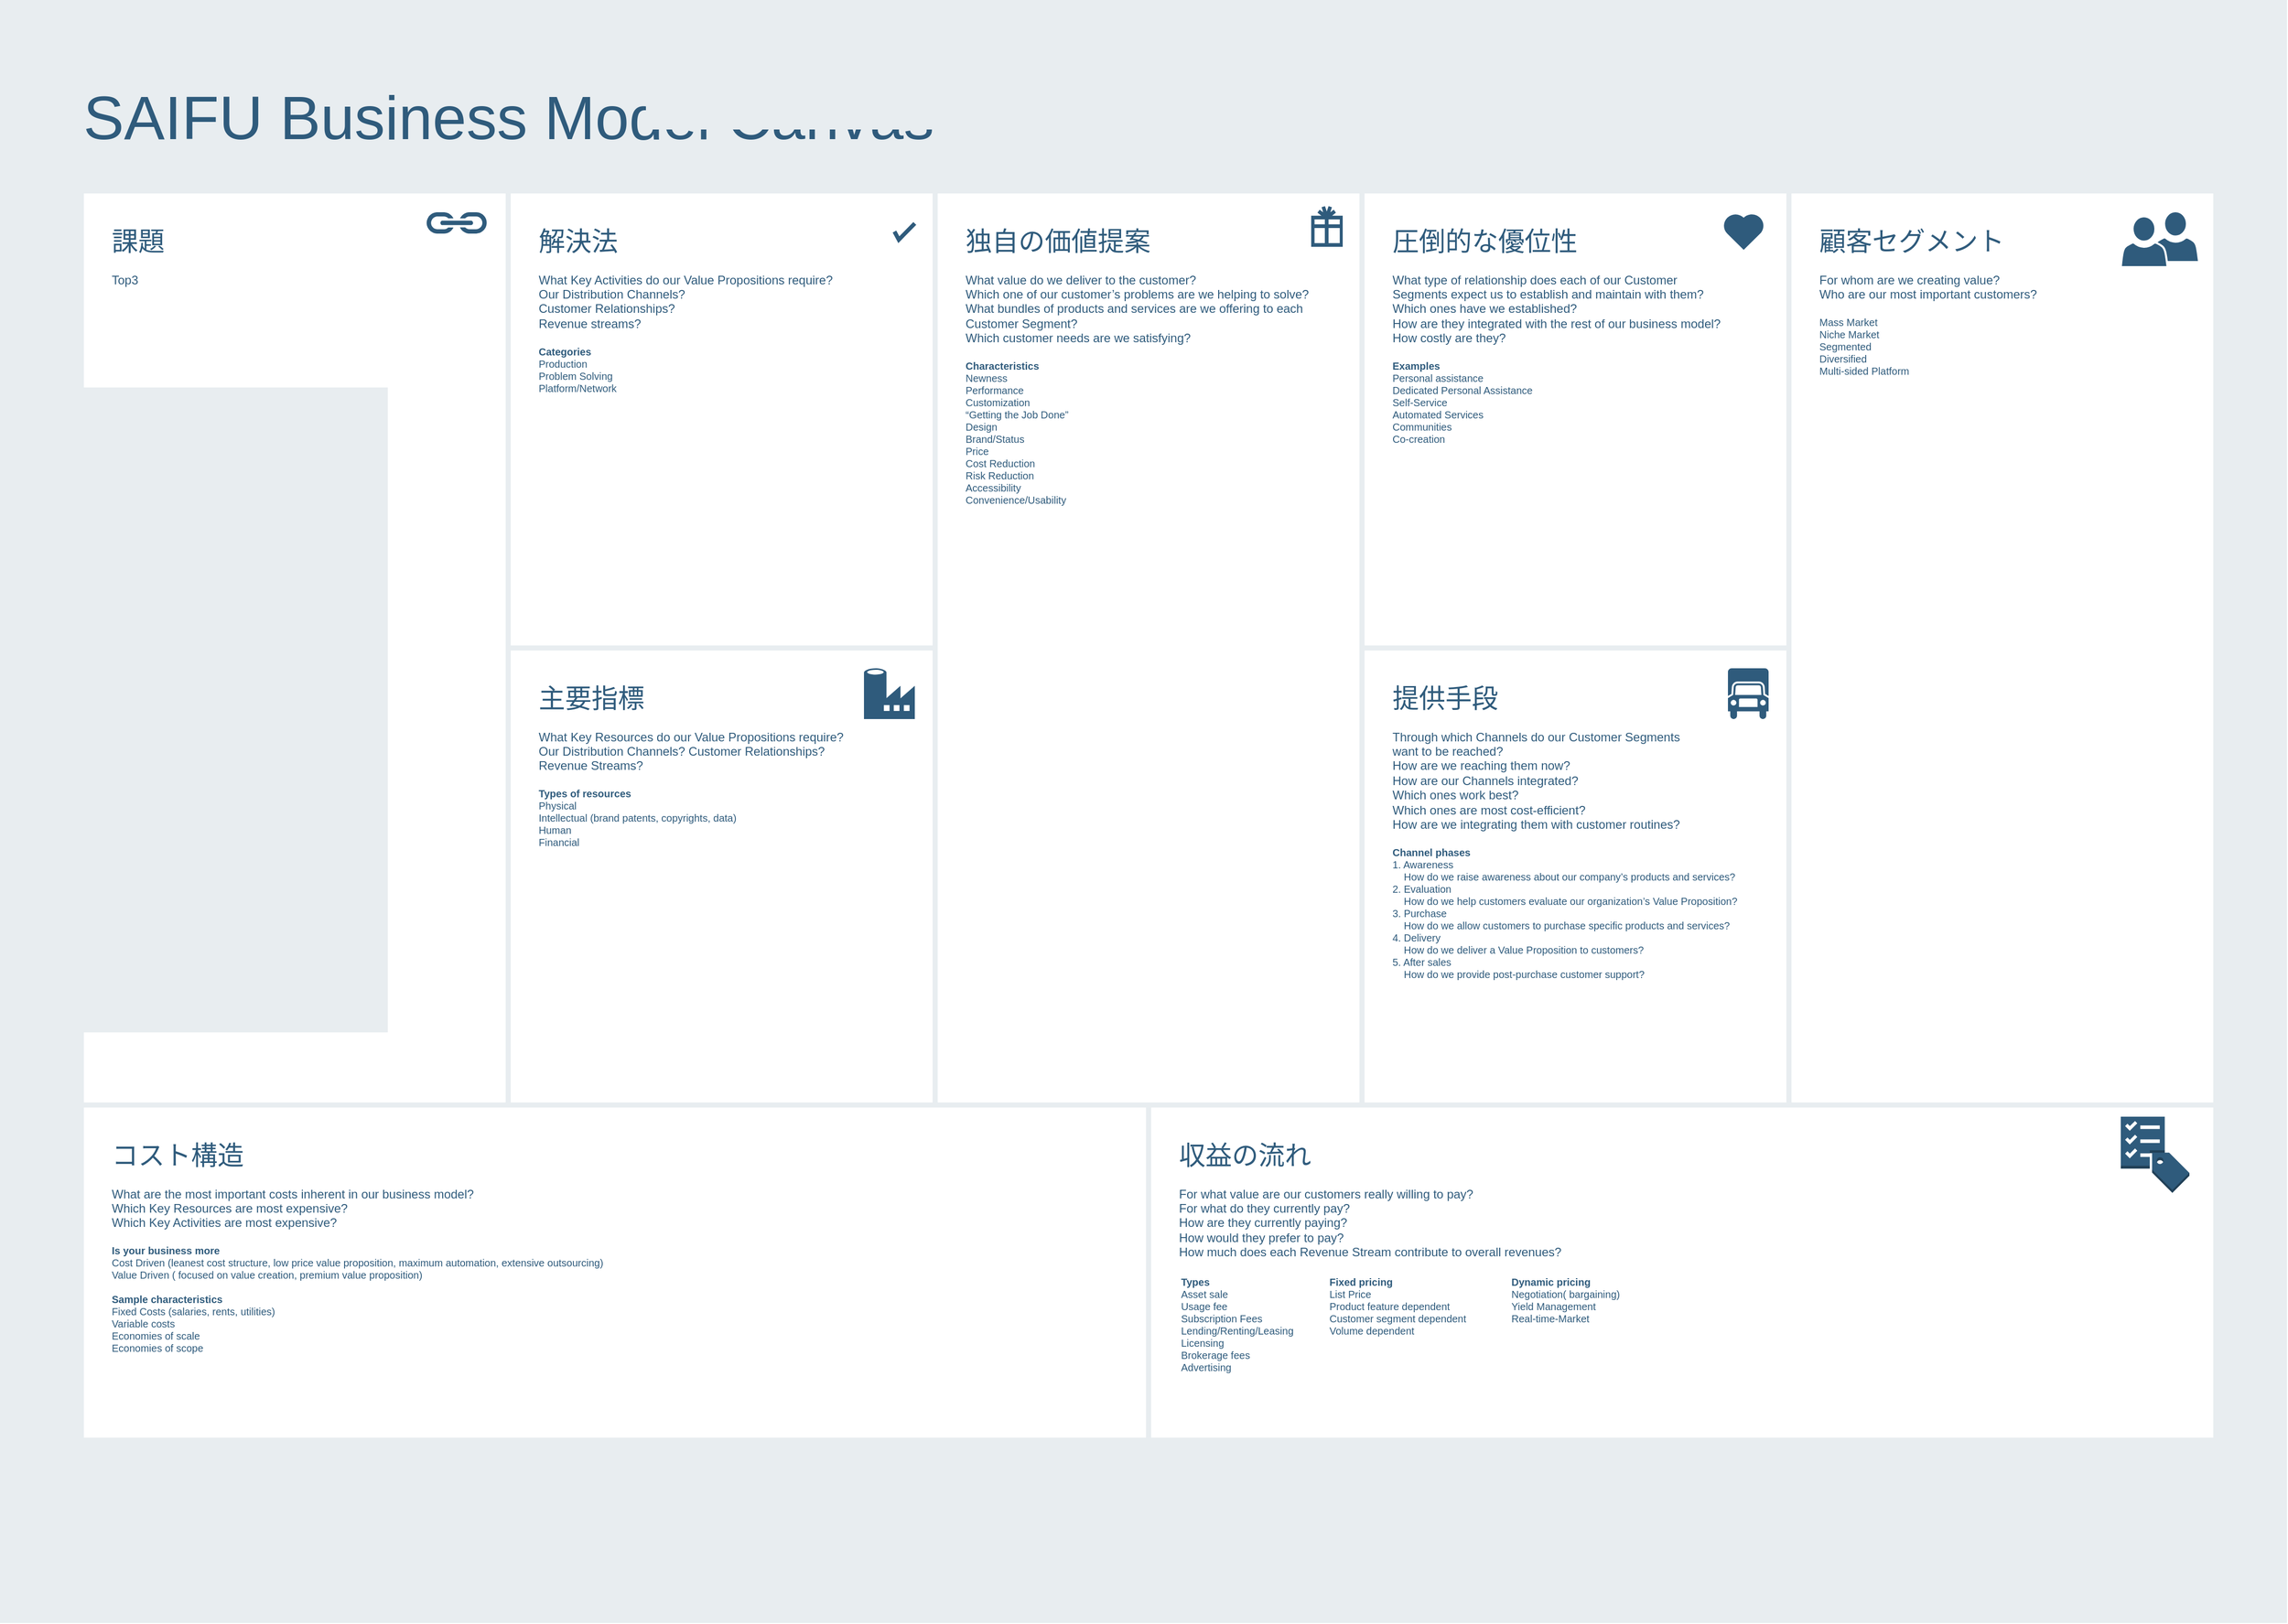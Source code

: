 <mxfile pages="3">
    <diagram id="PXbgpaWx_zOb6CSULYio" name="LeanCanvas">
        <mxGraphModel dx="1102" dy="563" grid="1" gridSize="10" guides="1" tooltips="1" connect="1" arrows="1" fold="1" page="1" pageScale="1" pageWidth="1169" pageHeight="827" math="0" shadow="0">
            <root>
                <mxCell id="Wdu5Wqdw0A0nMoDMASuV-0"/>
                <mxCell id="Wdu5Wqdw0A0nMoDMASuV-1" parent="Wdu5Wqdw0A0nMoDMASuV-0"/>
                <mxCell id="ozSw9ZhxZVdoF7WeQp9g-0" value="" style="rounded=0;whiteSpace=wrap;html=1;shadow=0;labelBackgroundColor=none;strokeColor=none;strokeWidth=3;fillColor=#e8edf0;fontSize=60;fontColor=#2F5B7C;align=left;" parent="Wdu5Wqdw0A0nMoDMASuV-1" vertex="1">
                    <mxGeometry x="20" y="20" width="2250" height="1598" as="geometry"/>
                </mxCell>
                <mxCell id="ozSw9ZhxZVdoF7WeQp9g-1" value="&lt;div style=&quot;font-size: 26px&quot;&gt;圧倒的な優位性&lt;/div&gt;&lt;div&gt;&lt;br&gt;&lt;/div&gt;&lt;div&gt;What type of relationship does each of our Customer&lt;/div&gt;&lt;div&gt;Segments expect us to establish and maintain with them?&lt;/div&gt;&lt;div&gt;Which ones have we established?&lt;/div&gt;&lt;div&gt;How are they integrated with the rest of our business model?&lt;/div&gt;&lt;div&gt;How costly are they?&lt;/div&gt;&lt;div&gt;&lt;br&gt;&lt;/div&gt;&lt;div style=&quot;font-size: 10px&quot;&gt;&lt;font style=&quot;font-size: 10px&quot;&gt;&lt;b&gt;Examples&lt;/b&gt;&lt;/font&gt;&lt;/div&gt;&lt;div style=&quot;font-size: 10px&quot;&gt;&lt;font style=&quot;font-size: 10px&quot;&gt;Personal assistance&lt;/font&gt;&lt;/div&gt;&lt;div style=&quot;font-size: 10px&quot;&gt;&lt;font style=&quot;font-size: 10px&quot;&gt;Dedicated Personal Assistance&lt;/font&gt;&lt;/div&gt;&lt;div style=&quot;font-size: 10px&quot;&gt;&lt;font style=&quot;font-size: 10px&quot;&gt;Self-Service&lt;/font&gt;&lt;/div&gt;&lt;div style=&quot;font-size: 10px&quot;&gt;&lt;font style=&quot;font-size: 10px&quot;&gt;Automated Services&lt;/font&gt;&lt;/div&gt;&lt;div style=&quot;font-size: 10px&quot;&gt;&lt;font style=&quot;font-size: 10px&quot;&gt;Communities&lt;/font&gt;&lt;/div&gt;&lt;div style=&quot;font-size: 10px&quot;&gt;&lt;font style=&quot;font-size: 10px&quot;&gt;Co-creation&lt;/font&gt;&lt;/div&gt;" style="rounded=0;whiteSpace=wrap;html=1;shadow=0;labelBackgroundColor=none;strokeColor=#e8edf0;strokeWidth=5;fillColor=#ffffff;fontSize=12;fontColor=#2F5B7C;align=left;verticalAlign=top;spacing=30;" parent="Wdu5Wqdw0A0nMoDMASuV-1" vertex="1">
                    <mxGeometry x="1360" y="208" width="420" height="450" as="geometry"/>
                </mxCell>
                <mxCell id="ozSw9ZhxZVdoF7WeQp9g-2" value="&lt;font&gt;&lt;span style=&quot;font-size: 26px&quot;&gt;課題&lt;/span&gt;&lt;br&gt;&lt;/font&gt;&lt;font style=&quot;font-size: 12px&quot;&gt;&lt;br style=&quot;font-size: 12px&quot;&gt;Top3&lt;br&gt;&lt;/font&gt;" style="rounded=0;whiteSpace=wrap;html=1;shadow=0;labelBackgroundColor=none;strokeColor=#e8edf0;strokeWidth=5;fillColor=#ffffff;fontSize=12;fontColor=#2F5B7C;align=left;verticalAlign=top;spacing=30;" parent="Wdu5Wqdw0A0nMoDMASuV-1" vertex="1">
                    <mxGeometry x="100" y="208" width="420" height="900" as="geometry"/>
                </mxCell>
                <mxCell id="ozSw9ZhxZVdoF7WeQp9g-3" value="&lt;font&gt;&lt;span style=&quot;font-size: 26px&quot;&gt;解決法&lt;/span&gt;&lt;br style=&quot;font-size: 12px&quot;&gt;&lt;/font&gt;&lt;font&gt;&lt;br style=&quot;font-size: 12px&quot;&gt;&lt;div&gt;What Key Activities do our Value Propositions require?&lt;/div&gt;&lt;div&gt;Our Distribution Channels?&lt;/div&gt;&lt;div&gt;Customer Relationships?&lt;/div&gt;&lt;div&gt;Revenue streams?&lt;/div&gt;&lt;div&gt;&lt;br&gt;&lt;/div&gt;&lt;/font&gt;&lt;div style=&quot;font-size: 10px&quot;&gt;&lt;div&gt;&lt;b&gt;Categories&lt;/b&gt;&lt;/div&gt;&lt;div&gt;Production&lt;/div&gt;&lt;div&gt;Problem Solving&lt;/div&gt;&lt;div&gt;Platform/Network&lt;/div&gt;&lt;/div&gt;&lt;div&gt;&lt;br&gt;&lt;/div&gt;" style="rounded=0;whiteSpace=wrap;html=1;shadow=0;labelBackgroundColor=none;strokeColor=#e8edf0;strokeWidth=5;fillColor=#ffffff;fontSize=12;fontColor=#2F5B7C;align=left;verticalAlign=top;spacing=30;" parent="Wdu5Wqdw0A0nMoDMASuV-1" vertex="1">
                    <mxGeometry x="520" y="208" width="420" height="450" as="geometry"/>
                </mxCell>
                <mxCell id="ozSw9ZhxZVdoF7WeQp9g-4" value="&lt;div&gt;&lt;span style=&quot;font-size: 26px&quot;&gt;主要指標&lt;/span&gt;&lt;/div&gt;&lt;div&gt;&lt;br&gt;&lt;/div&gt;&lt;div&gt;What Key Resources do our Value Propositions require?&lt;/div&gt;&lt;div&gt;Our Distribution Channels? Customer Relationships?&lt;/div&gt;&lt;div&gt;Revenue Streams?&lt;/div&gt;&lt;div&gt;&lt;br&gt;&lt;/div&gt;&lt;div style=&quot;font-size: 10px&quot;&gt;&lt;font style=&quot;font-size: 10px&quot;&gt;&lt;b&gt;Types of resources&lt;/b&gt;&lt;/font&gt;&lt;/div&gt;&lt;div style=&quot;font-size: 10px&quot;&gt;&lt;font style=&quot;font-size: 10px&quot;&gt;Physical&lt;/font&gt;&lt;/div&gt;&lt;div style=&quot;font-size: 10px&quot;&gt;&lt;font style=&quot;font-size: 10px&quot;&gt;Intellectual (brand patents, copyrights, data)&lt;/font&gt;&lt;/div&gt;&lt;div style=&quot;font-size: 10px&quot;&gt;&lt;font style=&quot;font-size: 10px&quot;&gt;Human&lt;/font&gt;&lt;/div&gt;&lt;div style=&quot;font-size: 10px&quot;&gt;&lt;font style=&quot;font-size: 10px&quot;&gt;Financial&lt;/font&gt;&lt;/div&gt;" style="rounded=0;whiteSpace=wrap;html=1;shadow=0;labelBackgroundColor=none;strokeColor=#e8edf0;strokeWidth=5;fillColor=#ffffff;fontSize=12;fontColor=#2F5B7C;align=left;verticalAlign=top;spacing=30;" parent="Wdu5Wqdw0A0nMoDMASuV-1" vertex="1">
                    <mxGeometry x="520" y="658" width="420" height="450" as="geometry"/>
                </mxCell>
                <mxCell id="ozSw9ZhxZVdoF7WeQp9g-5" value="&lt;div style=&quot;font-size: 26px&quot;&gt;独自の価値提案&lt;/div&gt;&lt;div&gt;&lt;br&gt;&lt;/div&gt;&lt;div&gt;What value do we deliver to the customer?&lt;/div&gt;&lt;div&gt;Which one of our customer’s problems are we helping to solve?&lt;/div&gt;&lt;div&gt;What bundles of products and services are we offering to each Customer Segment?&lt;/div&gt;&lt;div&gt;Which customer needs are we satisfying?&lt;/div&gt;&lt;div&gt;&lt;br&gt;&lt;/div&gt;&lt;div style=&quot;font-size: 10px&quot;&gt;&lt;font style=&quot;font-size: 10px&quot;&gt;&lt;b&gt;Characteristics&lt;/b&gt;&lt;/font&gt;&lt;/div&gt;&lt;div style=&quot;font-size: 10px&quot;&gt;&lt;font style=&quot;font-size: 10px&quot;&gt;Newness&lt;/font&gt;&lt;/div&gt;&lt;div style=&quot;font-size: 10px&quot;&gt;&lt;font style=&quot;font-size: 10px&quot;&gt;Performance&lt;/font&gt;&lt;/div&gt;&lt;div style=&quot;font-size: 10px&quot;&gt;&lt;font style=&quot;font-size: 10px&quot;&gt;Customization&lt;/font&gt;&lt;/div&gt;&lt;div style=&quot;font-size: 10px&quot;&gt;&lt;font style=&quot;font-size: 10px&quot;&gt;“Getting the Job Done”&lt;/font&gt;&lt;/div&gt;&lt;div style=&quot;font-size: 10px&quot;&gt;&lt;font style=&quot;font-size: 10px&quot;&gt;Design&lt;/font&gt;&lt;/div&gt;&lt;div style=&quot;font-size: 10px&quot;&gt;&lt;font style=&quot;font-size: 10px&quot;&gt;Brand/Status&lt;/font&gt;&lt;/div&gt;&lt;div style=&quot;font-size: 10px&quot;&gt;&lt;font style=&quot;font-size: 10px&quot;&gt;Price&lt;/font&gt;&lt;/div&gt;&lt;div style=&quot;font-size: 10px&quot;&gt;&lt;font style=&quot;font-size: 10px&quot;&gt;Cost Reduction&lt;/font&gt;&lt;/div&gt;&lt;div style=&quot;font-size: 10px&quot;&gt;&lt;font style=&quot;font-size: 10px&quot;&gt;Risk Reduction&lt;/font&gt;&lt;/div&gt;&lt;div style=&quot;font-size: 10px&quot;&gt;&lt;font style=&quot;font-size: 10px&quot;&gt;Accessibility&lt;/font&gt;&lt;/div&gt;&lt;div style=&quot;font-size: 10px&quot;&gt;&lt;font style=&quot;font-size: 10px&quot;&gt;Convenience/Usability&lt;/font&gt;&lt;/div&gt;&lt;div style=&quot;font-size: 10px&quot;&gt;&lt;br&gt;&lt;/div&gt;" style="rounded=0;whiteSpace=wrap;html=1;shadow=0;labelBackgroundColor=none;strokeColor=#e8edf0;strokeWidth=5;fillColor=#ffffff;fontSize=12;fontColor=#2F5B7C;align=left;verticalAlign=top;spacing=30;" parent="Wdu5Wqdw0A0nMoDMASuV-1" vertex="1">
                    <mxGeometry x="940" y="208" width="420" height="900" as="geometry"/>
                </mxCell>
                <mxCell id="ozSw9ZhxZVdoF7WeQp9g-6" value="&lt;div&gt;&lt;span style=&quot;font-size: 26px&quot;&gt;顧客セグメント&lt;/span&gt;&lt;/div&gt;&lt;div&gt;&lt;br&gt;&lt;/div&gt;&lt;div&gt;For whom are we creating value?&lt;/div&gt;&lt;div&gt;Who are our most important customers?&lt;/div&gt;&lt;div&gt;&lt;br&gt;&lt;/div&gt;&lt;div style=&quot;font-size: 10px&quot;&gt;&lt;font style=&quot;font-size: 10px&quot;&gt;Mass Market&lt;/font&gt;&lt;/div&gt;&lt;div style=&quot;font-size: 10px&quot;&gt;&lt;font style=&quot;font-size: 10px&quot;&gt;Niche Market&lt;/font&gt;&lt;/div&gt;&lt;div style=&quot;font-size: 10px&quot;&gt;&lt;font style=&quot;font-size: 10px&quot;&gt;Segmented&lt;/font&gt;&lt;/div&gt;&lt;div style=&quot;font-size: 10px&quot;&gt;&lt;font style=&quot;font-size: 10px&quot;&gt;Diversified&lt;/font&gt;&lt;/div&gt;&lt;div style=&quot;font-size: 10px&quot;&gt;&lt;font style=&quot;font-size: 10px&quot;&gt;Multi-sided Platform&lt;/font&gt;&lt;/div&gt;" style="rounded=0;whiteSpace=wrap;html=1;shadow=0;labelBackgroundColor=none;strokeColor=#e8edf0;strokeWidth=5;fillColor=#ffffff;fontSize=12;fontColor=#2F5B7C;align=left;verticalAlign=top;spacing=30;" parent="Wdu5Wqdw0A0nMoDMASuV-1" vertex="1">
                    <mxGeometry x="1780" y="208" width="420" height="900" as="geometry"/>
                </mxCell>
                <mxCell id="ozSw9ZhxZVdoF7WeQp9g-7" value="&lt;div&gt;&lt;span style=&quot;font-size: 26px&quot;&gt;提供手段&lt;/span&gt;&lt;/div&gt;&lt;div&gt;&lt;br&gt;&lt;/div&gt;&lt;div&gt;Through which Channels do our Customer Segments&lt;/div&gt;&lt;div&gt;want to be reached?&lt;/div&gt;&lt;div&gt;How are we reaching them now?&lt;/div&gt;&lt;div&gt;How are our Channels integrated?&lt;/div&gt;&lt;div&gt;Which ones work best?&lt;/div&gt;&lt;div&gt;Which ones are most cost-efficient?&lt;/div&gt;&lt;div&gt;How are we integrating them with customer routines?&lt;/div&gt;&lt;div&gt;&lt;br&gt;&lt;/div&gt;&lt;div style=&quot;font-size: 10px&quot;&gt;&lt;font style=&quot;font-size: 10px&quot;&gt;&lt;b&gt;Channel phases&lt;/b&gt;&lt;/font&gt;&lt;/div&gt;&lt;div style=&quot;font-size: 10px&quot;&gt;&lt;font style=&quot;font-size: 10px&quot;&gt;1. Awareness&lt;/font&gt;&lt;/div&gt;&lt;div style=&quot;font-size: 10px&quot;&gt;&lt;font style=&quot;font-size: 10px&quot;&gt;&amp;nbsp; &amp;nbsp; How do we raise awareness about our company’s products and services?&lt;/font&gt;&lt;/div&gt;&lt;div style=&quot;font-size: 10px&quot;&gt;&lt;font style=&quot;font-size: 10px&quot;&gt;2. Evaluation&lt;/font&gt;&lt;/div&gt;&lt;div style=&quot;font-size: 10px&quot;&gt;&lt;font style=&quot;font-size: 10px&quot;&gt;&amp;nbsp; &amp;nbsp; How do we help customers evaluate our organization’s Value Proposition?&lt;/font&gt;&lt;/div&gt;&lt;div style=&quot;font-size: 10px&quot;&gt;&lt;font style=&quot;font-size: 10px&quot;&gt;3. Purchase&lt;/font&gt;&lt;/div&gt;&lt;div style=&quot;font-size: 10px&quot;&gt;&lt;font style=&quot;font-size: 10px&quot;&gt;&amp;nbsp; &amp;nbsp; How do we allow customers to purchase specific products and services?&lt;/font&gt;&lt;/div&gt;&lt;div style=&quot;font-size: 10px&quot;&gt;&lt;font style=&quot;font-size: 10px&quot;&gt;4. Delivery&lt;/font&gt;&lt;/div&gt;&lt;div style=&quot;font-size: 10px&quot;&gt;&lt;font style=&quot;font-size: 10px&quot;&gt;&amp;nbsp; &amp;nbsp; How do we deliver a Value Proposition to customers?&lt;/font&gt;&lt;/div&gt;&lt;div style=&quot;font-size: 10px&quot;&gt;&lt;font style=&quot;font-size: 10px&quot;&gt;5. After sales&lt;/font&gt;&lt;/div&gt;&lt;div style=&quot;font-size: 10px&quot;&gt;&lt;font style=&quot;font-size: 10px&quot;&gt;&amp;nbsp; &amp;nbsp; How do we provide post-purchase customer support?&lt;/font&gt;&lt;/div&gt;&lt;div style=&quot;font-size: 10px&quot;&gt;&lt;br&gt;&lt;/div&gt;" style="rounded=0;whiteSpace=wrap;html=1;shadow=0;labelBackgroundColor=none;strokeColor=#e8edf0;strokeWidth=5;fillColor=#ffffff;fontSize=12;fontColor=#2F5B7C;align=left;verticalAlign=top;spacing=30;" parent="Wdu5Wqdw0A0nMoDMASuV-1" vertex="1">
                    <mxGeometry x="1360" y="658" width="420" height="450" as="geometry"/>
                </mxCell>
                <mxCell id="ozSw9ZhxZVdoF7WeQp9g-8" value="&lt;div style=&quot;font-size: 26px&quot;&gt;コスト構造&lt;/div&gt;&lt;div&gt;&lt;br&gt;&lt;/div&gt;&lt;div&gt;What are the most important costs inherent in our business model?&lt;/div&gt;&lt;div&gt;Which Key Resources are most expensive?&lt;/div&gt;&lt;div&gt;Which Key Activities are most expensive?&lt;/div&gt;&lt;div&gt;&lt;br&gt;&lt;/div&gt;&lt;div style=&quot;font-size: 10px&quot;&gt;&lt;font style=&quot;font-size: 10px&quot;&gt;&lt;b&gt;Is your business more&lt;/b&gt;&lt;/font&gt;&lt;/div&gt;&lt;div style=&quot;font-size: 10px&quot;&gt;&lt;font style=&quot;font-size: 10px&quot;&gt;Cost Driven (leanest cost structure, low price value proposition, maximum automation, extensive outsourcing)&lt;/font&gt;&lt;/div&gt;&lt;div style=&quot;font-size: 10px&quot;&gt;&lt;font style=&quot;font-size: 10px&quot;&gt;Value Driven ( focused on value creation, premium value proposition)&lt;/font&gt;&lt;/div&gt;&lt;div style=&quot;font-size: 10px&quot;&gt;&lt;font style=&quot;font-size: 10px&quot;&gt;&lt;br&gt;&lt;/font&gt;&lt;/div&gt;&lt;div style=&quot;font-size: 10px&quot;&gt;&lt;font style=&quot;font-size: 10px&quot;&gt;&lt;b&gt;Sample characteristics&lt;/b&gt;&lt;/font&gt;&lt;/div&gt;&lt;div style=&quot;font-size: 10px&quot;&gt;&lt;font style=&quot;font-size: 10px&quot;&gt;Fixed Costs (salaries, rents, utilities)&lt;/font&gt;&lt;/div&gt;&lt;div style=&quot;font-size: 10px&quot;&gt;&lt;font style=&quot;font-size: 10px&quot;&gt;Variable costs&lt;/font&gt;&lt;/div&gt;&lt;div style=&quot;font-size: 10px&quot;&gt;&lt;font style=&quot;font-size: 10px&quot;&gt;Economies of scale&lt;/font&gt;&lt;/div&gt;&lt;div style=&quot;font-size: 10px&quot;&gt;&lt;font style=&quot;font-size: 10px&quot;&gt;Economies of scope&lt;/font&gt;&lt;/div&gt;" style="rounded=0;whiteSpace=wrap;html=1;shadow=0;labelBackgroundColor=none;strokeColor=#e8edf0;strokeWidth=5;fillColor=#ffffff;fontSize=12;fontColor=#2F5B7C;align=left;verticalAlign=top;spacing=30;" parent="Wdu5Wqdw0A0nMoDMASuV-1" vertex="1">
                    <mxGeometry x="100" y="1108" width="1050" height="330" as="geometry"/>
                </mxCell>
                <mxCell id="ozSw9ZhxZVdoF7WeQp9g-9" value="&lt;div style=&quot;font-size: 26px&quot;&gt;収益の流れ&lt;/div&gt;&lt;div&gt;&lt;br&gt;&lt;/div&gt;&lt;div&gt;For what value are our customers really willing to pay?&lt;/div&gt;&lt;div&gt;For what do they currently pay?&lt;/div&gt;&lt;div&gt;How are they currently paying?&lt;/div&gt;&lt;div&gt;How would they prefer to pay?&lt;/div&gt;&lt;div&gt;How much does each Revenue Stream contribute to overall revenues?&lt;/div&gt;" style="rounded=0;whiteSpace=wrap;html=1;shadow=0;labelBackgroundColor=none;strokeColor=#e8edf0;strokeWidth=5;fillColor=#ffffff;fontSize=12;fontColor=#2F5B7C;align=left;verticalAlign=top;spacing=30;" parent="Wdu5Wqdw0A0nMoDMASuV-1" vertex="1">
                    <mxGeometry x="1150" y="1108" width="1050" height="330" as="geometry"/>
                </mxCell>
                <mxCell id="ozSw9ZhxZVdoF7WeQp9g-10" value="SAIFU Business Model Canvas" style="text;html=1;resizable=0;points=[];autosize=1;align=left;verticalAlign=top;spacingTop=-4;fontSize=60;fontColor=#2F5B7C;" parent="Wdu5Wqdw0A0nMoDMASuV-1" vertex="1">
                    <mxGeometry x="100" y="98" width="850" height="70" as="geometry"/>
                </mxCell>
                <mxCell id="ozSw9ZhxZVdoF7WeQp9g-11" value="" style="html=1;verticalLabelPosition=bottom;labelBackgroundColor=#ffffff;verticalAlign=top;shadow=0;dashed=0;strokeWidth=4;shape=mxgraph.ios7.misc.check;strokeColor=#2F5B7C;fillColor=#ffffff;gradientColor=none;fontSize=12;fontColor=#2F5B7C;align=left;" parent="Wdu5Wqdw0A0nMoDMASuV-1" vertex="1">
                    <mxGeometry x="900" y="240" width="20" height="16" as="geometry"/>
                </mxCell>
                <mxCell id="ozSw9ZhxZVdoF7WeQp9g-12" value="" style="shape=mxgraph.signs.travel.present;html=1;fillColor=#2F5B7C;strokeColor=none;verticalLabelPosition=bottom;verticalAlign=top;align=center;shadow=0;labelBackgroundColor=none;fontSize=12;fontColor=#2F5B7C;" parent="Wdu5Wqdw0A0nMoDMASuV-1" vertex="1">
                    <mxGeometry x="1310" y="223" width="31" height="40" as="geometry"/>
                </mxCell>
                <mxCell id="ozSw9ZhxZVdoF7WeQp9g-13" value="" style="html=1;verticalLabelPosition=bottom;labelBackgroundColor=#ffffff;verticalAlign=top;strokeWidth=3;strokeColor=none;fillColor=#2F5B7C;shadow=0;dashed=0;shape=mxgraph.ios7.icons.heart;fontSize=12;fontColor=#2F5B7C;align=left;" parent="Wdu5Wqdw0A0nMoDMASuV-1" vertex="1">
                    <mxGeometry x="1715.0" y="230" width="41" height="36" as="geometry"/>
                </mxCell>
                <mxCell id="ozSw9ZhxZVdoF7WeQp9g-14" value="&lt;div style=&quot;font-size: 10px&quot;&gt;&lt;b&gt;Dynamic pricing&lt;/b&gt;&lt;/div&gt;&lt;div style=&quot;font-size: 10px&quot;&gt;Negotiation( bargaining)&lt;/div&gt;&lt;div style=&quot;font-size: 10px&quot;&gt;Yield Management&lt;/div&gt;&lt;div style=&quot;font-size: 10px&quot;&gt;Real-time-Market&lt;/div&gt;" style="text;html=1;resizable=0;points=[];autosize=1;align=left;verticalAlign=top;spacingTop=-4;fontSize=10;fontColor=#2F5B7C;" parent="Wdu5Wqdw0A0nMoDMASuV-1" vertex="1">
                    <mxGeometry x="1504.5" y="1274" width="120" height="50" as="geometry"/>
                </mxCell>
                <mxCell id="ozSw9ZhxZVdoF7WeQp9g-15" value="&lt;div style=&quot;font-size: 10px&quot;&gt;&lt;b&gt;Fixed pricing&lt;/b&gt;&lt;/div&gt;&lt;div style=&quot;font-size: 10px&quot;&gt;List Price&lt;/div&gt;&lt;div style=&quot;font-size: 10px&quot;&gt;Product feature dependent&lt;/div&gt;&lt;div style=&quot;font-size: 10px&quot;&gt;Customer segment dependent&lt;/div&gt;&lt;div style=&quot;font-size: 10px&quot;&gt;Volume dependent&lt;/div&gt;" style="text;html=1;resizable=0;points=[];autosize=1;align=left;verticalAlign=top;spacingTop=-4;fontSize=10;fontColor=#2F5B7C;" parent="Wdu5Wqdw0A0nMoDMASuV-1" vertex="1">
                    <mxGeometry x="1325.5" y="1274" width="150" height="60" as="geometry"/>
                </mxCell>
                <mxCell id="ozSw9ZhxZVdoF7WeQp9g-16" value="&lt;div style=&quot;font-size: 10px&quot;&gt;&lt;b&gt;Types&lt;/b&gt;&lt;/div&gt;&lt;div style=&quot;font-size: 10px&quot;&gt;Asset sale&lt;/div&gt;&lt;div style=&quot;font-size: 10px&quot;&gt;Usage fee&lt;/div&gt;&lt;div style=&quot;font-size: 10px&quot;&gt;Subscription Fees&lt;/div&gt;&lt;div style=&quot;font-size: 10px&quot;&gt;Lending/Renting/Leasing&lt;/div&gt;&lt;div style=&quot;font-size: 10px&quot;&gt;Licensing&lt;/div&gt;&lt;div style=&quot;font-size: 10px&quot;&gt;Brokerage fees&lt;/div&gt;&lt;div style=&quot;font-size: 10px&quot;&gt;Advertising&lt;/div&gt;" style="text;html=1;resizable=0;points=[];autosize=1;align=left;verticalAlign=top;spacingTop=-4;fontSize=10;fontColor=#2F5B7C;" parent="Wdu5Wqdw0A0nMoDMASuV-1" vertex="1">
                    <mxGeometry x="1180" y="1274" width="130" height="100" as="geometry"/>
                </mxCell>
                <mxCell id="ozSw9ZhxZVdoF7WeQp9g-17" value="" style="shadow=0;dashed=0;html=1;strokeColor=none;labelPosition=center;verticalLabelPosition=bottom;verticalAlign=top;shape=mxgraph.mscae.cloud.data_factory;fillColor=#2F5B7C;labelBackgroundColor=none;fontSize=10;fontColor=#2F5B7C;align=left;" parent="Wdu5Wqdw0A0nMoDMASuV-1" vertex="1">
                    <mxGeometry x="870" y="678" width="50" height="50" as="geometry"/>
                </mxCell>
                <mxCell id="ozSw9ZhxZVdoF7WeQp9g-18" value="" style="shape=mxgraph.signs.transportation.truck_6;html=1;fillColor=#2F5B7C;strokeColor=none;verticalLabelPosition=bottom;verticalAlign=top;align=center;shadow=0;labelBackgroundColor=none;fontSize=10;fontColor=#2F5B7C;aspect=fixed;" parent="Wdu5Wqdw0A0nMoDMASuV-1" vertex="1">
                    <mxGeometry x="1720" y="678" width="40" height="50" as="geometry"/>
                </mxCell>
                <mxCell id="ozSw9ZhxZVdoF7WeQp9g-19" value="" style="shape=image;html=1;verticalAlign=top;verticalLabelPosition=bottom;labelBackgroundColor=#ffffff;imageAspect=0;aspect=fixed;image=https://cdn4.iconfinder.com/data/icons/evil-icons-user-interface/64/price-128.png;shadow=0;strokeColor=#e8edf0;strokeWidth=3;fillColor=#2F5B7C;gradientColor=none;fontSize=10;fontColor=#2F5B7C;align=left;" parent="Wdu5Wqdw0A0nMoDMASuV-1" vertex="1">
                    <mxGeometry x="1084" y="1128" width="58" height="58" as="geometry"/>
                </mxCell>
                <mxCell id="ozSw9ZhxZVdoF7WeQp9g-20" value="" style="dashed=0;html=1;shape=mxgraph.aws3.checklist_cost;fillColor=#2F5B7C;gradientColor=none;shadow=0;labelBackgroundColor=none;strokeColor=none;strokeWidth=3;fontSize=10;fontColor=#2F5B7C;align=left;" parent="Wdu5Wqdw0A0nMoDMASuV-1" vertex="1">
                    <mxGeometry x="2106.5" y="1119.5" width="67.5" height="75" as="geometry"/>
                </mxCell>
                <mxCell id="ozSw9ZhxZVdoF7WeQp9g-21" value="" style="shadow=0;dashed=0;html=1;strokeColor=none;fillColor=#2F5B7C;labelPosition=center;verticalLabelPosition=bottom;verticalAlign=top;outlineConnect=0;shape=mxgraph.office.concepts.link;labelBackgroundColor=none;fontSize=10;fontColor=#000000;align=left;" parent="Wdu5Wqdw0A0nMoDMASuV-1" vertex="1">
                    <mxGeometry x="439" y="229" width="61" height="21" as="geometry"/>
                </mxCell>
                <mxCell id="ozSw9ZhxZVdoF7WeQp9g-22" value="" style="group" parent="Wdu5Wqdw0A0nMoDMASuV-1" vertex="1" connectable="0">
                    <mxGeometry x="2106.5" y="233" width="69" height="50" as="geometry"/>
                </mxCell>
                <mxCell id="ozSw9ZhxZVdoF7WeQp9g-23" value="" style="shadow=0;dashed=0;html=1;strokeColor=#FFFFFF;labelPosition=center;verticalLabelPosition=bottom;verticalAlign=top;outlineConnect=0;shape=mxgraph.office.users.user;fillColor=#2F5B7C;labelBackgroundColor=none;fontSize=10;fontColor=#000000;align=left;strokeWidth=2;" parent="ozSw9ZhxZVdoF7WeQp9g-22" vertex="1">
                    <mxGeometry x="31" y="-5" width="46" height="50" as="geometry"/>
                </mxCell>
                <mxCell id="ozSw9ZhxZVdoF7WeQp9g-24" value="" style="shadow=0;dashed=0;html=1;strokeColor=#FFFFFF;labelPosition=center;verticalLabelPosition=bottom;verticalAlign=top;outlineConnect=0;shape=mxgraph.office.users.user;fillColor=#2F5B7C;labelBackgroundColor=none;fontSize=10;fontColor=#000000;align=left;strokeWidth=2;" parent="ozSw9ZhxZVdoF7WeQp9g-22" vertex="1">
                    <mxGeometry width="46" height="50" as="geometry"/>
                </mxCell>
            </root>
        </mxGraphModel>
    </diagram>
    <diagram id="9fEFlt9d-dm433M7lzdT" name="UseCase">
        <mxGraphModel dx="1102" dy="563" grid="1" gridSize="10" guides="1" tooltips="1" connect="1" arrows="1" fold="1" page="1" pageScale="1" pageWidth="1169" pageHeight="827" math="0" shadow="0">
            <root>
                <mxCell id="z3kBNBNMOMFs_i7XtFFf-0"/>
                <mxCell id="z3kBNBNMOMFs_i7XtFFf-1" parent="z3kBNBNMOMFs_i7XtFFf-0"/>
            </root>
        </mxGraphModel>
    </diagram>
    <diagram id="FkctUXYuM5iIVwWejlsI" name="ScreenTransition">
        <mxGraphModel dx="1102" dy="563" grid="1" gridSize="10" guides="1" tooltips="1" connect="1" arrows="1" fold="1" page="1" pageScale="1" pageWidth="1169" pageHeight="1654" math="0" shadow="0">
            <root>
                <mxCell id="KirR_vz-1is4Dw7YNNzK-0"/>
                <mxCell id="KirR_vz-1is4Dw7YNNzK-1" parent="KirR_vz-1is4Dw7YNNzK-0"/>
                <mxCell id="KirR_vz-1is4Dw7YNNzK-19" style="edgeStyle=elbowEdgeStyle;rounded=0;orthogonalLoop=1;jettySize=auto;html=1;exitX=1;exitY=0.5;exitDx=0;exitDy=0;exitPerimeter=0;entryX=0;entryY=0.5;entryDx=0;entryDy=0;entryPerimeter=0;" parent="KirR_vz-1is4Dw7YNNzK-1" source="KirR_vz-1is4Dw7YNNzK-2" target="KirR_vz-1is4Dw7YNNzK-4" edge="1">
                    <mxGeometry relative="1" as="geometry"/>
                </mxCell>
                <mxCell id="KirR_vz-1is4Dw7YNNzK-20" style="edgeStyle=none;rounded=0;orthogonalLoop=1;jettySize=auto;html=1;exitX=1;exitY=0.5;exitDx=0;exitDy=0;exitPerimeter=0;entryX=0;entryY=0.5;entryDx=0;entryDy=0;entryPerimeter=0;" parent="KirR_vz-1is4Dw7YNNzK-1" source="KirR_vz-1is4Dw7YNNzK-2" target="KirR_vz-1is4Dw7YNNzK-8" edge="1">
                    <mxGeometry relative="1" as="geometry"/>
                </mxCell>
                <mxCell id="KirR_vz-1is4Dw7YNNzK-2" value="Landing Page" style="html=1;strokeColor=none;fillColor=#0079D6;labelPosition=center;verticalLabelPosition=middle;verticalAlign=top;align=center;fontSize=12;outlineConnect=0;spacingTop=-6;fontColor=#FFFFFF;shape=mxgraph.sitemap.page;" parent="KirR_vz-1is4Dw7YNNzK-1" vertex="1">
                    <mxGeometry x="120" y="80" width="120" height="70" as="geometry"/>
                </mxCell>
                <mxCell id="KirR_vz-1is4Dw7YNNzK-4" value="SignIn" style="html=1;strokeColor=none;fillColor=#0079D6;labelPosition=center;verticalLabelPosition=middle;verticalAlign=top;align=center;fontSize=12;outlineConnect=0;spacingTop=-6;fontColor=#FFFFFF;shape=mxgraph.sitemap.login;" parent="KirR_vz-1is4Dw7YNNzK-1" vertex="1">
                    <mxGeometry x="320" y="490" width="120" height="70" as="geometry"/>
                </mxCell>
                <mxCell id="KirR_vz-1is4Dw7YNNzK-5" value="Home" style="html=1;strokeColor=none;fillColor=#0079D6;labelPosition=center;verticalLabelPosition=middle;verticalAlign=top;align=center;fontSize=12;outlineConnect=0;spacingTop=-6;fontColor=#FFFFFF;shape=mxgraph.sitemap.home;" parent="KirR_vz-1is4Dw7YNNzK-1" vertex="1">
                    <mxGeometry x="520" y="490" width="120" height="70" as="geometry"/>
                </mxCell>
                <mxCell id="KirR_vz-1is4Dw7YNNzK-6" value="Income Record Edit" style="html=1;strokeColor=none;fillColor=#0079D6;labelPosition=center;verticalLabelPosition=middle;verticalAlign=top;align=center;fontSize=12;outlineConnect=0;spacingTop=-6;fontColor=#FFFFFF;shape=mxgraph.sitemap.form;" parent="KirR_vz-1is4Dw7YNNzK-1" vertex="1">
                    <mxGeometry x="920" y="170" width="120" height="70" as="geometry"/>
                </mxCell>
                <mxCell id="KirR_vz-1is4Dw7YNNzK-7" value="Income Dashboard" style="html=1;strokeColor=none;fillColor=#0079D6;labelPosition=center;verticalLabelPosition=middle;verticalAlign=top;align=center;fontSize=12;outlineConnect=0;spacingTop=-6;fontColor=#FFFFFF;shape=mxgraph.sitemap.chart;" parent="KirR_vz-1is4Dw7YNNzK-1" vertex="1">
                    <mxGeometry x="720" y="124" width="120" height="70" as="geometry"/>
                </mxCell>
                <mxCell id="KirR_vz-1is4Dw7YNNzK-8" value="SignUp" style="html=1;strokeColor=none;fillColor=#0079D6;labelPosition=center;verticalLabelPosition=middle;verticalAlign=top;align=center;fontSize=12;outlineConnect=0;spacingTop=-6;fontColor=#FFFFFF;shape=mxgraph.sitemap.form;" parent="KirR_vz-1is4Dw7YNNzK-1" vertex="1">
                    <mxGeometry x="320" y="80" width="120" height="70" as="geometry"/>
                </mxCell>
                <mxCell id="KirR_vz-1is4Dw7YNNzK-9" value="Expense Category Edit" style="html=1;strokeColor=none;fillColor=#0079D6;labelPosition=center;verticalLabelPosition=middle;verticalAlign=top;align=center;fontSize=12;outlineConnect=0;spacingTop=-6;fontColor=#FFFFFF;shape=mxgraph.sitemap.form;" parent="KirR_vz-1is4Dw7YNNzK-1" vertex="1">
                    <mxGeometry x="920" y="260" width="120" height="70" as="geometry"/>
                </mxCell>
                <mxCell id="KirR_vz-1is4Dw7YNNzK-10" value="Expense Dashboard" style="html=1;strokeColor=none;fillColor=#0079D6;labelPosition=center;verticalLabelPosition=middle;verticalAlign=top;align=center;fontSize=12;outlineConnect=0;spacingTop=-6;fontColor=#FFFFFF;shape=mxgraph.sitemap.chart;" parent="KirR_vz-1is4Dw7YNNzK-1" vertex="1">
                    <mxGeometry x="720" y="300" width="120" height="70" as="geometry"/>
                </mxCell>
                <mxCell id="KirR_vz-1is4Dw7YNNzK-11" value="Asset Item Edit" style="html=1;strokeColor=none;fillColor=#0079D6;labelPosition=center;verticalLabelPosition=middle;verticalAlign=top;align=center;fontSize=12;outlineConnect=0;spacingTop=-6;fontColor=#FFFFFF;shape=mxgraph.sitemap.form;" parent="KirR_vz-1is4Dw7YNNzK-1" vertex="1">
                    <mxGeometry x="920" y="640" width="120" height="70" as="geometry"/>
                </mxCell>
                <mxCell id="KirR_vz-1is4Dw7YNNzK-12" value="Asset Dashboard" style="html=1;strokeColor=none;fillColor=#0079D6;labelPosition=center;verticalLabelPosition=middle;verticalAlign=top;align=center;fontSize=12;outlineConnect=0;spacingTop=-6;fontColor=#FFFFFF;shape=mxgraph.sitemap.chart;" parent="KirR_vz-1is4Dw7YNNzK-1" vertex="1">
                    <mxGeometry x="720" y="734" width="120" height="70" as="geometry"/>
                </mxCell>
                <mxCell id="KirR_vz-1is4Dw7YNNzK-13" value="Debt Record Edit" style="html=1;strokeColor=none;fillColor=#0079D6;labelPosition=center;verticalLabelPosition=middle;verticalAlign=top;align=center;fontSize=12;outlineConnect=0;spacingTop=-6;fontColor=#FFFFFF;shape=mxgraph.sitemap.form;" parent="KirR_vz-1is4Dw7YNNzK-1" vertex="1">
                    <mxGeometry x="920" y="1103" width="120" height="70" as="geometry"/>
                </mxCell>
                <mxCell id="KirR_vz-1is4Dw7YNNzK-14" value="Debt Dashboard" style="html=1;strokeColor=none;fillColor=#0079D6;labelPosition=center;verticalLabelPosition=middle;verticalAlign=top;align=center;fontSize=12;outlineConnect=0;spacingTop=-6;fontColor=#FFFFFF;shape=mxgraph.sitemap.chart;" parent="KirR_vz-1is4Dw7YNNzK-1" vertex="1">
                    <mxGeometry x="720" y="1013" width="120" height="70" as="geometry"/>
                </mxCell>
                <mxCell id="KirR_vz-1is4Dw7YNNzK-15" value="Settings" style="html=1;strokeColor=none;fillColor=#0079D6;labelPosition=center;verticalLabelPosition=middle;verticalAlign=top;align=center;fontSize=12;outlineConnect=0;spacingTop=-6;fontColor=#FFFFFF;shape=mxgraph.sitemap.settings;" parent="KirR_vz-1is4Dw7YNNzK-1" vertex="1">
                    <mxGeometry x="720" y="1300" width="120" height="70" as="geometry"/>
                </mxCell>
                <mxCell id="KirR_vz-1is4Dw7YNNzK-16" value="Saifu Record Edit" style="html=1;strokeColor=none;fillColor=#0079D6;labelPosition=center;verticalLabelPosition=middle;verticalAlign=top;align=center;fontSize=12;outlineConnect=0;spacingTop=-6;fontColor=#FFFFFF;shape=mxgraph.sitemap.form;" parent="KirR_vz-1is4Dw7YNNzK-1" vertex="1">
                    <mxGeometry x="920" y="540" width="120" height="70" as="geometry"/>
                </mxCell>
                <mxCell id="KirR_vz-1is4Dw7YNNzK-17" value="Safiu Dashboard" style="html=1;strokeColor=none;fillColor=#0079D6;labelPosition=center;verticalLabelPosition=middle;verticalAlign=top;align=center;fontSize=12;outlineConnect=0;spacingTop=-6;fontColor=#FFFFFF;shape=mxgraph.sitemap.chart;" parent="KirR_vz-1is4Dw7YNNzK-1" vertex="1">
                    <mxGeometry x="720" y="490" width="120" height="70" as="geometry"/>
                </mxCell>
                <mxCell id="KirR_vz-1is4Dw7YNNzK-21" style="edgeStyle=elbowEdgeStyle;rounded=0;orthogonalLoop=1;jettySize=auto;html=1;exitX=1;exitY=0.5;exitDx=0;exitDy=0;exitPerimeter=0;entryX=0;entryY=0.5;entryDx=0;entryDy=0;entryPerimeter=0;" parent="KirR_vz-1is4Dw7YNNzK-1" source="KirR_vz-1is4Dw7YNNzK-4" target="KirR_vz-1is4Dw7YNNzK-5" edge="1">
                    <mxGeometry relative="1" as="geometry">
                        <mxPoint x="230" y="425" as="sourcePoint"/>
                        <mxPoint x="310" y="535" as="targetPoint"/>
                    </mxGeometry>
                </mxCell>
                <mxCell id="KirR_vz-1is4Dw7YNNzK-22" style="edgeStyle=elbowEdgeStyle;rounded=0;orthogonalLoop=1;jettySize=auto;html=1;exitX=1;exitY=0.5;exitDx=0;exitDy=0;exitPerimeter=0;entryX=0;entryY=0.5;entryDx=0;entryDy=0;entryPerimeter=0;" parent="KirR_vz-1is4Dw7YNNzK-1" source="KirR_vz-1is4Dw7YNNzK-5" target="KirR_vz-1is4Dw7YNNzK-15" edge="1">
                    <mxGeometry relative="1" as="geometry">
                        <mxPoint x="450" y="175" as="sourcePoint"/>
                        <mxPoint x="530" y="175" as="targetPoint"/>
                    </mxGeometry>
                </mxCell>
                <mxCell id="KirR_vz-1is4Dw7YNNzK-23" style="edgeStyle=elbowEdgeStyle;rounded=0;orthogonalLoop=1;jettySize=auto;html=1;exitX=1;exitY=0.5;exitDx=0;exitDy=0;exitPerimeter=0;entryX=0;entryY=0.5;entryDx=0;entryDy=0;entryPerimeter=0;" parent="KirR_vz-1is4Dw7YNNzK-1" source="KirR_vz-1is4Dw7YNNzK-5" target="KirR_vz-1is4Dw7YNNzK-7" edge="1">
                    <mxGeometry relative="1" as="geometry">
                        <mxPoint x="650" y="175" as="sourcePoint"/>
                        <mxPoint x="730" y="754" as="targetPoint"/>
                    </mxGeometry>
                </mxCell>
                <mxCell id="KirR_vz-1is4Dw7YNNzK-24" style="edgeStyle=elbowEdgeStyle;rounded=0;orthogonalLoop=1;jettySize=auto;html=1;exitX=1;exitY=0.5;exitDx=0;exitDy=0;exitPerimeter=0;entryX=0;entryY=0.5;entryDx=0;entryDy=0;entryPerimeter=0;" parent="KirR_vz-1is4Dw7YNNzK-1" source="KirR_vz-1is4Dw7YNNzK-7" target="KirR_vz-1is4Dw7YNNzK-6" edge="1">
                    <mxGeometry relative="1" as="geometry">
                        <mxPoint x="650" y="235" as="sourcePoint"/>
                        <mxPoint x="730" y="125" as="targetPoint"/>
                    </mxGeometry>
                </mxCell>
                <mxCell id="KirR_vz-1is4Dw7YNNzK-25" style="edgeStyle=elbowEdgeStyle;rounded=0;orthogonalLoop=1;jettySize=auto;html=1;exitX=1;exitY=0.5;exitDx=0;exitDy=0;exitPerimeter=0;entryX=0;entryY=0.5;entryDx=0;entryDy=0;entryPerimeter=0;" parent="KirR_vz-1is4Dw7YNNzK-1" source="KirR_vz-1is4Dw7YNNzK-5" target="KirR_vz-1is4Dw7YNNzK-10" edge="1">
                    <mxGeometry relative="1" as="geometry">
                        <mxPoint x="650" y="175" as="sourcePoint"/>
                        <mxPoint x="730" y="65" as="targetPoint"/>
                    </mxGeometry>
                </mxCell>
                <mxCell id="KirR_vz-1is4Dw7YNNzK-26" style="edgeStyle=elbowEdgeStyle;rounded=0;orthogonalLoop=1;jettySize=auto;html=1;exitX=1;exitY=0.5;exitDx=0;exitDy=0;exitPerimeter=0;entryX=0;entryY=0.5;entryDx=0;entryDy=0;entryPerimeter=0;" parent="KirR_vz-1is4Dw7YNNzK-1" source="KirR_vz-1is4Dw7YNNzK-10" target="KirR_vz-1is4Dw7YNNzK-9" edge="1">
                    <mxGeometry relative="1" as="geometry">
                        <mxPoint x="660" y="520" as="sourcePoint"/>
                        <mxPoint x="740" y="410" as="targetPoint"/>
                    </mxGeometry>
                </mxCell>
                <mxCell id="KirR_vz-1is4Dw7YNNzK-27" style="edgeStyle=elbowEdgeStyle;rounded=0;orthogonalLoop=1;jettySize=auto;html=1;exitX=1;exitY=0.5;exitDx=0;exitDy=0;exitPerimeter=0;entryX=0;entryY=0.5;entryDx=0;entryDy=0;entryPerimeter=0;" parent="KirR_vz-1is4Dw7YNNzK-1" source="KirR_vz-1is4Dw7YNNzK-12" target="KirR_vz-1is4Dw7YNNzK-11" edge="1">
                    <mxGeometry relative="1" as="geometry">
                        <mxPoint x="850" y="585" as="sourcePoint"/>
                        <mxPoint x="930" y="585" as="targetPoint"/>
                    </mxGeometry>
                </mxCell>
                <mxCell id="KirR_vz-1is4Dw7YNNzK-28" value="Asset Record Edit" style="html=1;strokeColor=none;fillColor=#0079D6;labelPosition=center;verticalLabelPosition=middle;verticalAlign=top;align=center;fontSize=12;outlineConnect=0;spacingTop=-6;fontColor=#FFFFFF;shape=mxgraph.sitemap.form;" parent="KirR_vz-1is4Dw7YNNzK-1" vertex="1">
                    <mxGeometry x="920" y="824" width="120" height="70" as="geometry"/>
                </mxCell>
                <mxCell id="KirR_vz-1is4Dw7YNNzK-29" style="edgeStyle=elbowEdgeStyle;rounded=0;orthogonalLoop=1;jettySize=auto;html=1;exitX=1;exitY=0.5;exitDx=0;exitDy=0;exitPerimeter=0;entryX=0;entryY=0.5;entryDx=0;entryDy=0;entryPerimeter=0;" parent="KirR_vz-1is4Dw7YNNzK-1" source="KirR_vz-1is4Dw7YNNzK-12" target="KirR_vz-1is4Dw7YNNzK-28" edge="1">
                    <mxGeometry relative="1" as="geometry">
                        <mxPoint x="850" y="715" as="sourcePoint"/>
                        <mxPoint x="930" y="685" as="targetPoint"/>
                    </mxGeometry>
                </mxCell>
                <mxCell id="KirR_vz-1is4Dw7YNNzK-30" style="edgeStyle=elbowEdgeStyle;rounded=0;orthogonalLoop=1;jettySize=auto;html=1;exitX=1;exitY=0.5;exitDx=0;exitDy=0;exitPerimeter=0;" parent="KirR_vz-1is4Dw7YNNzK-1" source="KirR_vz-1is4Dw7YNNzK-5" target="KirR_vz-1is4Dw7YNNzK-12" edge="1">
                    <mxGeometry relative="1" as="geometry">
                        <mxPoint x="650" y="175" as="sourcePoint"/>
                        <mxPoint x="730" y="175" as="targetPoint"/>
                    </mxGeometry>
                </mxCell>
                <mxCell id="KirR_vz-1is4Dw7YNNzK-31" style="edgeStyle=elbowEdgeStyle;rounded=0;orthogonalLoop=1;jettySize=auto;html=1;exitX=1;exitY=0.5;exitDx=0;exitDy=0;exitPerimeter=0;entryX=0;entryY=0.5;entryDx=0;entryDy=0;entryPerimeter=0;" parent="KirR_vz-1is4Dw7YNNzK-1" source="KirR_vz-1is4Dw7YNNzK-5" target="KirR_vz-1is4Dw7YNNzK-14" edge="1">
                    <mxGeometry relative="1" as="geometry">
                        <mxPoint x="650" y="175" as="sourcePoint"/>
                        <mxPoint x="730" y="325" as="targetPoint"/>
                    </mxGeometry>
                </mxCell>
                <mxCell id="KirR_vz-1is4Dw7YNNzK-32" value="Debt Item Edit" style="html=1;strokeColor=none;fillColor=#0079D6;labelPosition=center;verticalLabelPosition=middle;verticalAlign=top;align=center;fontSize=12;outlineConnect=0;spacingTop=-6;fontColor=#FFFFFF;shape=mxgraph.sitemap.form;" parent="KirR_vz-1is4Dw7YNNzK-1" vertex="1">
                    <mxGeometry x="920" y="920" width="120" height="70" as="geometry"/>
                </mxCell>
                <mxCell id="KirR_vz-1is4Dw7YNNzK-33" style="edgeStyle=elbowEdgeStyle;rounded=0;orthogonalLoop=1;jettySize=auto;html=1;exitX=1;exitY=0.5;exitDx=0;exitDy=0;exitPerimeter=0;entryX=0;entryY=0.5;entryDx=0;entryDy=0;entryPerimeter=0;" parent="KirR_vz-1is4Dw7YNNzK-1" source="KirR_vz-1is4Dw7YNNzK-14" target="KirR_vz-1is4Dw7YNNzK-13" edge="1">
                    <mxGeometry relative="1" as="geometry">
                        <mxPoint x="850" y="825" as="sourcePoint"/>
                        <mxPoint x="930" y="775" as="targetPoint"/>
                    </mxGeometry>
                </mxCell>
                <mxCell id="KirR_vz-1is4Dw7YNNzK-35" style="edgeStyle=elbowEdgeStyle;rounded=0;orthogonalLoop=1;jettySize=auto;html=1;exitX=1;exitY=0.5;exitDx=0;exitDy=0;exitPerimeter=0;entryX=0;entryY=0.5;entryDx=0;entryDy=0;entryPerimeter=0;" parent="KirR_vz-1is4Dw7YNNzK-1" source="KirR_vz-1is4Dw7YNNzK-14" target="KirR_vz-1is4Dw7YNNzK-32" edge="1">
                    <mxGeometry relative="1" as="geometry">
                        <mxPoint x="850" y="985" as="sourcePoint"/>
                        <mxPoint x="930" y="1065" as="targetPoint"/>
                    </mxGeometry>
                </mxCell>
                <mxCell id="KirR_vz-1is4Dw7YNNzK-36" style="edgeStyle=elbowEdgeStyle;rounded=0;orthogonalLoop=1;jettySize=auto;html=1;exitX=1;exitY=0.5;exitDx=0;exitDy=0;exitPerimeter=0;entryX=0;entryY=0.5;entryDx=0;entryDy=0;entryPerimeter=0;" parent="KirR_vz-1is4Dw7YNNzK-1" source="KirR_vz-1is4Dw7YNNzK-5" target="KirR_vz-1is4Dw7YNNzK-17" edge="1">
                    <mxGeometry relative="1" as="geometry">
                        <mxPoint x="650" y="175" as="sourcePoint"/>
                        <mxPoint x="730" y="245" as="targetPoint"/>
                    </mxGeometry>
                </mxCell>
                <mxCell id="KirR_vz-1is4Dw7YNNzK-37" value="Saifu Item Edit" style="html=1;strokeColor=none;fillColor=#0079D6;labelPosition=center;verticalLabelPosition=middle;verticalAlign=top;align=center;fontSize=12;outlineConnect=0;spacingTop=-6;fontColor=#FFFFFF;shape=mxgraph.sitemap.form;" parent="KirR_vz-1is4Dw7YNNzK-1" vertex="1">
                    <mxGeometry x="920" y="441" width="120" height="70" as="geometry"/>
                </mxCell>
                <mxCell id="KirR_vz-1is4Dw7YNNzK-38" style="edgeStyle=elbowEdgeStyle;rounded=0;orthogonalLoop=1;jettySize=auto;html=1;exitX=1;exitY=0.5;exitDx=0;exitDy=0;exitPerimeter=0;entryX=0;entryY=0.5;entryDx=0;entryDy=0;entryPerimeter=0;" parent="KirR_vz-1is4Dw7YNNzK-1" source="KirR_vz-1is4Dw7YNNzK-17" target="KirR_vz-1is4Dw7YNNzK-37" edge="1">
                    <mxGeometry relative="1" as="geometry">
                        <mxPoint x="850" y="786" as="sourcePoint"/>
                        <mxPoint x="920" y="371" as="targetPoint"/>
                    </mxGeometry>
                </mxCell>
                <mxCell id="KirR_vz-1is4Dw7YNNzK-39" style="edgeStyle=elbowEdgeStyle;rounded=0;orthogonalLoop=1;jettySize=auto;html=1;exitX=1;exitY=0.5;exitDx=0;exitDy=0;exitPerimeter=0;entryX=0;entryY=0.5;entryDx=0;entryDy=0;entryPerimeter=0;" parent="KirR_vz-1is4Dw7YNNzK-1" source="KirR_vz-1is4Dw7YNNzK-17" target="KirR_vz-1is4Dw7YNNzK-16" edge="1">
                    <mxGeometry relative="1" as="geometry">
                        <mxPoint x="850" y="431" as="sourcePoint"/>
                        <mxPoint x="930" y="371" as="targetPoint"/>
                    </mxGeometry>
                </mxCell>
                <mxCell id="yqchFOUXIkmV3WQeSWd--1" value="Screen Transition for PC" style="text;strokeColor=none;fillColor=none;html=1;fontSize=24;fontStyle=1;verticalAlign=middle;align=center;" parent="KirR_vz-1is4Dw7YNNzK-1" vertex="1">
                    <mxGeometry x="40" y="20" width="300" height="40" as="geometry"/>
                </mxCell>
                <mxCell id="yY0BU9oiwmHtdz42-Uuk-38" value="Asset Category Edit" style="html=1;strokeColor=none;fillColor=#0079D6;labelPosition=center;verticalLabelPosition=middle;verticalAlign=top;align=center;fontSize=12;outlineConnect=0;spacingTop=-6;fontColor=#FFFFFF;shape=mxgraph.sitemap.form;" parent="KirR_vz-1is4Dw7YNNzK-1" vertex="1">
                    <mxGeometry x="920" y="734" width="120" height="70" as="geometry"/>
                </mxCell>
                <mxCell id="yY0BU9oiwmHtdz42-Uuk-39" value="Expense Record Edit" style="html=1;strokeColor=none;fillColor=#0079D6;labelPosition=center;verticalLabelPosition=middle;verticalAlign=top;align=center;fontSize=12;outlineConnect=0;spacingTop=-6;fontColor=#FFFFFF;shape=mxgraph.sitemap.form;" parent="KirR_vz-1is4Dw7YNNzK-1" vertex="1">
                    <mxGeometry x="920" y="350" width="120" height="70" as="geometry"/>
                </mxCell>
                <mxCell id="yY0BU9oiwmHtdz42-Uuk-40" value="Income Category Edit" style="html=1;strokeColor=none;fillColor=#0079D6;labelPosition=center;verticalLabelPosition=middle;verticalAlign=top;align=center;fontSize=12;outlineConnect=0;spacingTop=-6;fontColor=#FFFFFF;shape=mxgraph.sitemap.form;" parent="KirR_vz-1is4Dw7YNNzK-1" vertex="1">
                    <mxGeometry x="920" y="80" width="120" height="70" as="geometry"/>
                </mxCell>
                <mxCell id="yY0BU9oiwmHtdz42-Uuk-42" style="edgeStyle=elbowEdgeStyle;rounded=0;orthogonalLoop=1;jettySize=auto;html=1;exitX=1;exitY=0.5;exitDx=0;exitDy=0;exitPerimeter=0;entryX=0;entryY=0.5;entryDx=0;entryDy=0;entryPerimeter=0;" parent="KirR_vz-1is4Dw7YNNzK-1" source="KirR_vz-1is4Dw7YNNzK-7" target="yY0BU9oiwmHtdz42-Uuk-40" edge="1">
                    <mxGeometry relative="1" as="geometry">
                        <mxPoint x="650" y="290" as="sourcePoint"/>
                        <mxPoint x="730" y="125" as="targetPoint"/>
                    </mxGeometry>
                </mxCell>
                <mxCell id="yY0BU9oiwmHtdz42-Uuk-43" style="edgeStyle=elbowEdgeStyle;rounded=0;orthogonalLoop=1;jettySize=auto;html=1;exitX=1;exitY=0.5;exitDx=0;exitDy=0;exitPerimeter=0;entryX=0;entryY=0.5;entryDx=0;entryDy=0;entryPerimeter=0;" parent="KirR_vz-1is4Dw7YNNzK-1" source="KirR_vz-1is4Dw7YNNzK-10" target="yY0BU9oiwmHtdz42-Uuk-39" edge="1">
                    <mxGeometry relative="1" as="geometry">
                        <mxPoint x="850" y="425" as="sourcePoint"/>
                        <mxPoint x="930" y="385" as="targetPoint"/>
                    </mxGeometry>
                </mxCell>
                <mxCell id="yY0BU9oiwmHtdz42-Uuk-44" value="Member" style="html=1;strokeColor=none;fillColor=#0079D6;labelPosition=center;verticalLabelPosition=middle;verticalAlign=top;align=center;fontSize=12;outlineConnect=0;spacingTop=-6;fontColor=#FFFFFF;shape=mxgraph.sitemap.user;" parent="KirR_vz-1is4Dw7YNNzK-1" vertex="1">
                    <mxGeometry x="720" y="1200" width="120" height="70" as="geometry"/>
                </mxCell>
                <mxCell id="yY0BU9oiwmHtdz42-Uuk-46" style="edgeStyle=elbowEdgeStyle;rounded=0;orthogonalLoop=1;jettySize=auto;html=1;exitX=1;exitY=0.5;exitDx=0;exitDy=0;exitPerimeter=0;entryX=0;entryY=0.5;entryDx=0;entryDy=0;entryPerimeter=0;" parent="KirR_vz-1is4Dw7YNNzK-1" source="KirR_vz-1is4Dw7YNNzK-5" target="yY0BU9oiwmHtdz42-Uuk-44" edge="1">
                    <mxGeometry relative="1" as="geometry">
                        <mxPoint x="650" y="290" as="sourcePoint"/>
                        <mxPoint x="730" y="616" as="targetPoint"/>
                    </mxGeometry>
                </mxCell>
                <mxCell id="yY0BU9oiwmHtdz42-Uuk-47" style="edgeStyle=none;rounded=0;orthogonalLoop=1;jettySize=auto;html=1;entryX=1;entryY=0.5;entryDx=0;entryDy=0;entryPerimeter=0;" parent="KirR_vz-1is4Dw7YNNzK-1" source="KirR_vz-1is4Dw7YNNzK-5" target="KirR_vz-1is4Dw7YNNzK-5" edge="1">
                    <mxGeometry relative="1" as="geometry"/>
                </mxCell>
                <mxCell id="yY0BU9oiwmHtdz42-Uuk-48" value="Debt Category Edit" style="html=1;strokeColor=none;fillColor=#0079D6;labelPosition=center;verticalLabelPosition=middle;verticalAlign=top;align=center;fontSize=12;outlineConnect=0;spacingTop=-6;fontColor=#FFFFFF;shape=mxgraph.sitemap.form;" parent="KirR_vz-1is4Dw7YNNzK-1" vertex="1">
                    <mxGeometry x="920" y="1013" width="120" height="70" as="geometry"/>
                </mxCell>
                <mxCell id="yY0BU9oiwmHtdz42-Uuk-49" style="edgeStyle=elbowEdgeStyle;rounded=0;orthogonalLoop=1;jettySize=auto;html=1;exitX=1;exitY=0.5;exitDx=0;exitDy=0;exitPerimeter=0;entryX=0;entryY=0.5;entryDx=0;entryDy=0;entryPerimeter=0;" parent="KirR_vz-1is4Dw7YNNzK-1" source="KirR_vz-1is4Dw7YNNzK-14" target="yY0BU9oiwmHtdz42-Uuk-48" edge="1">
                    <mxGeometry relative="1" as="geometry">
                        <mxPoint x="850" y="1011" as="sourcePoint"/>
                        <mxPoint x="930" y="965" as="targetPoint"/>
                    </mxGeometry>
                </mxCell>
                <mxCell id="yY0BU9oiwmHtdz42-Uuk-50" style="edgeStyle=elbowEdgeStyle;rounded=0;orthogonalLoop=1;jettySize=auto;html=1;exitX=1;exitY=0.5;exitDx=0;exitDy=0;exitPerimeter=0;entryX=0;entryY=0.5;entryDx=0;entryDy=0;entryPerimeter=0;" parent="KirR_vz-1is4Dw7YNNzK-1" source="KirR_vz-1is4Dw7YNNzK-12" target="yY0BU9oiwmHtdz42-Uuk-38" edge="1">
                    <mxGeometry relative="1" as="geometry">
                        <mxPoint x="850" y="771" as="sourcePoint"/>
                        <mxPoint x="930" y="685" as="targetPoint"/>
                    </mxGeometry>
                </mxCell>
            </root>
        </mxGraphModel>
    </diagram>
</mxfile>